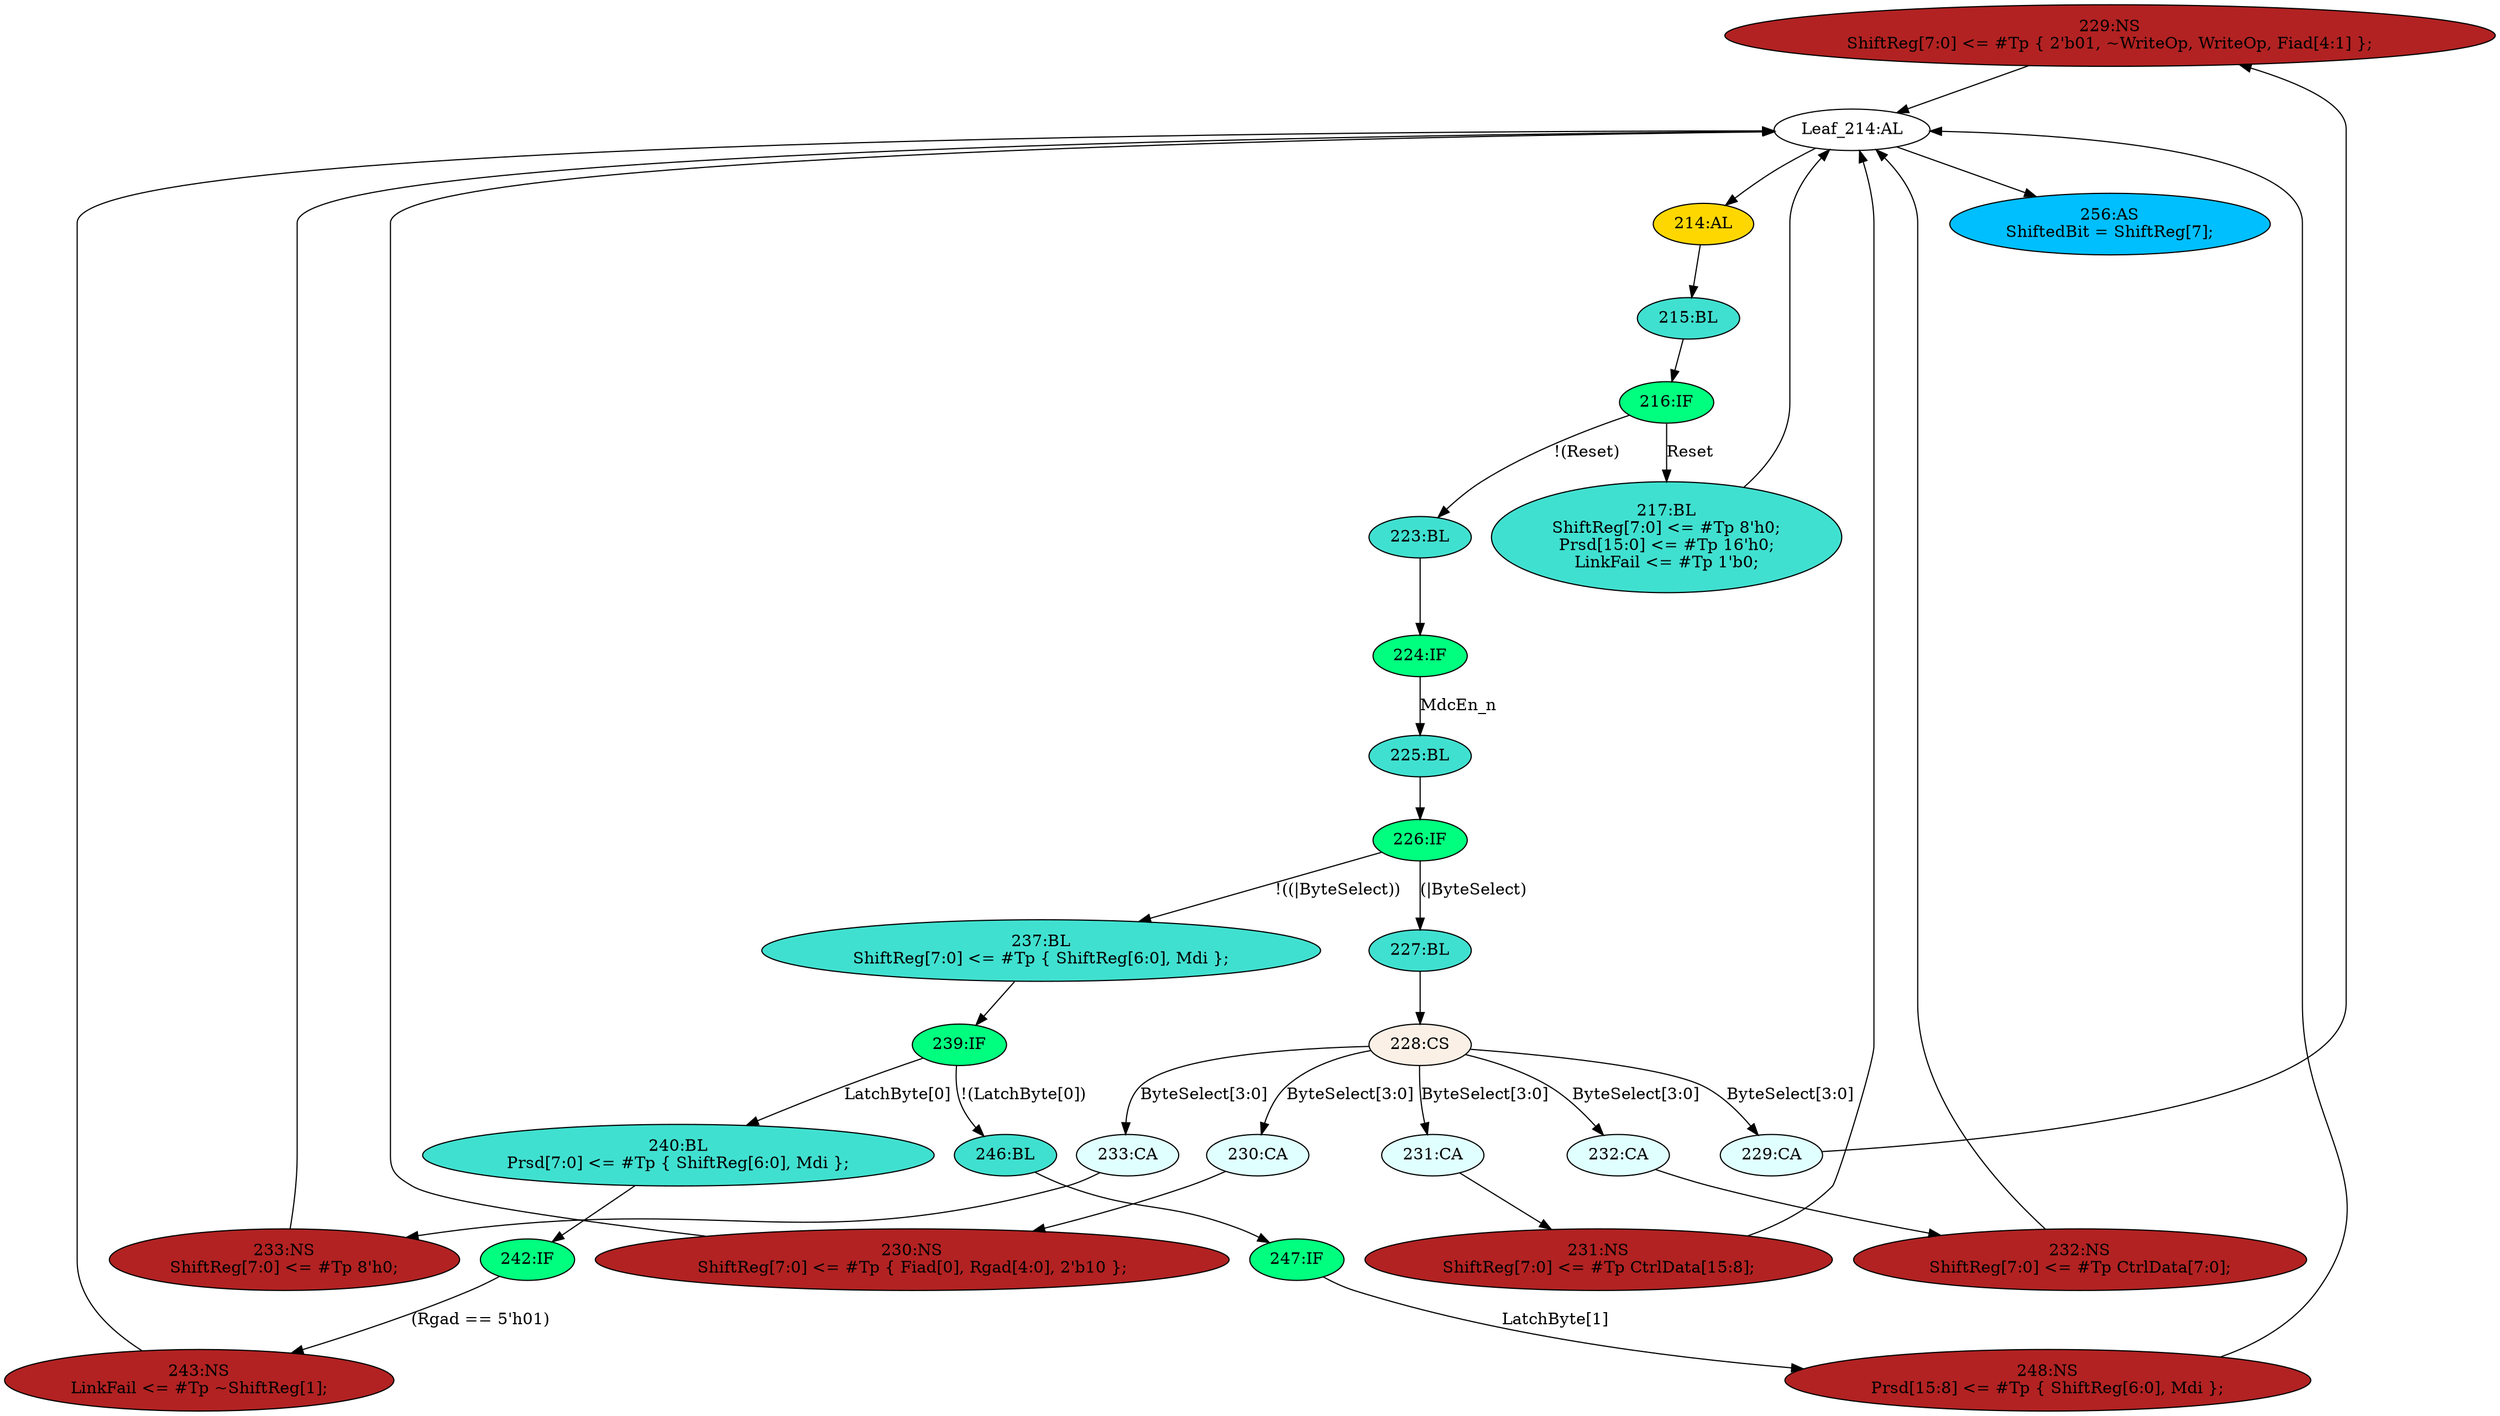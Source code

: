 strict digraph "compose( ,  )" {
	node [label="\N"];
	"229:NS"	 [ast="<pyverilog.vparser.ast.NonblockingSubstitution object at 0x7f413439c3d0>",
		fillcolor=firebrick,
		label="229:NS
ShiftReg[7:0] <= #Tp { 2'b01, ~WriteOp, WriteOp, Fiad[4:1] };",
		statements="[<pyverilog.vparser.ast.NonblockingSubstitution object at 0x7f413439c3d0>]",
		style=filled,
		typ=NonblockingSubstitution];
	"Leaf_214:AL"	 [def_var="['ShiftReg', 'LinkFail', 'Prsd']",
		label="Leaf_214:AL"];
	"229:NS" -> "Leaf_214:AL"	 [cond="[]",
		lineno=None];
	"256:AS"	 [ast="<pyverilog.vparser.ast.Assign object at 0x7f4134393e90>",
		def_var="['ShiftedBit']",
		fillcolor=deepskyblue,
		label="256:AS
ShiftedBit = ShiftReg[7];",
		statements="[]",
		style=filled,
		typ=Assign,
		use_var="['ShiftReg']"];
	"215:BL"	 [ast="<pyverilog.vparser.ast.Block object at 0x7f4133f84190>",
		fillcolor=turquoise,
		label="215:BL",
		statements="[]",
		style=filled,
		typ=Block];
	"216:IF"	 [ast="<pyverilog.vparser.ast.IfStatement object at 0x7f4133f84910>",
		fillcolor=springgreen,
		label="216:IF",
		statements="[]",
		style=filled,
		typ=IfStatement];
	"215:BL" -> "216:IF"	 [cond="[]",
		lineno=None];
	"243:NS"	 [ast="<pyverilog.vparser.ast.NonblockingSubstitution object at 0x7f4134395190>",
		fillcolor=firebrick,
		label="243:NS
LinkFail <= #Tp ~ShiftReg[1];",
		statements="[<pyverilog.vparser.ast.NonblockingSubstitution object at 0x7f4134395190>]",
		style=filled,
		typ=NonblockingSubstitution];
	"243:NS" -> "Leaf_214:AL"	 [cond="[]",
		lineno=None];
	"233:CA"	 [ast="<pyverilog.vparser.ast.Case object at 0x7f4134393290>",
		fillcolor=lightcyan,
		label="233:CA",
		statements="[]",
		style=filled,
		typ=Case];
	"233:NS"	 [ast="<pyverilog.vparser.ast.NonblockingSubstitution object at 0x7f4134393350>",
		fillcolor=firebrick,
		label="233:NS
ShiftReg[7:0] <= #Tp 8'h0;",
		statements="[<pyverilog.vparser.ast.NonblockingSubstitution object at 0x7f4134393350>]",
		style=filled,
		typ=NonblockingSubstitution];
	"233:CA" -> "233:NS"	 [cond="[]",
		lineno=None];
	"224:IF"	 [ast="<pyverilog.vparser.ast.IfStatement object at 0x7f4133f84ad0>",
		fillcolor=springgreen,
		label="224:IF",
		statements="[]",
		style=filled,
		typ=IfStatement];
	"225:BL"	 [ast="<pyverilog.vparser.ast.Block object at 0x7f4133f84b10>",
		fillcolor=turquoise,
		label="225:BL",
		statements="[]",
		style=filled,
		typ=Block];
	"224:IF" -> "225:BL"	 [cond="['MdcEn_n']",
		label=MdcEn_n,
		lineno=224];
	"246:BL"	 [ast="<pyverilog.vparser.ast.Block object at 0x7f4134393d90>",
		fillcolor=turquoise,
		label="246:BL",
		statements="[]",
		style=filled,
		typ=Block];
	"247:IF"	 [ast="<pyverilog.vparser.ast.IfStatement object at 0x7f4134395490>",
		fillcolor=springgreen,
		label="247:IF",
		statements="[]",
		style=filled,
		typ=IfStatement];
	"246:BL" -> "247:IF"	 [cond="[]",
		lineno=None];
	"231:NS"	 [ast="<pyverilog.vparser.ast.NonblockingSubstitution object at 0x7f413439cc50>",
		fillcolor=firebrick,
		label="231:NS
ShiftReg[7:0] <= #Tp CtrlData[15:8];",
		statements="[<pyverilog.vparser.ast.NonblockingSubstitution object at 0x7f413439cc50>]",
		style=filled,
		typ=NonblockingSubstitution];
	"231:NS" -> "Leaf_214:AL"	 [cond="[]",
		lineno=None];
	"230:CA"	 [ast="<pyverilog.vparser.ast.Case object at 0x7f413439c590>",
		fillcolor=lightcyan,
		label="230:CA",
		statements="[]",
		style=filled,
		typ=Case];
	"230:NS"	 [ast="<pyverilog.vparser.ast.NonblockingSubstitution object at 0x7f413439c8d0>",
		fillcolor=firebrick,
		label="230:NS
ShiftReg[7:0] <= #Tp { Fiad[0], Rgad[4:0], 2'b10 };",
		statements="[<pyverilog.vparser.ast.NonblockingSubstitution object at 0x7f413439c8d0>]",
		style=filled,
		typ=NonblockingSubstitution];
	"230:CA" -> "230:NS"	 [cond="[]",
		lineno=None];
	"228:CS"	 [ast="<pyverilog.vparser.ast.CaseStatement object at 0x7f4134393110>",
		fillcolor=linen,
		label="228:CS",
		statements="[]",
		style=filled,
		typ=CaseStatement];
	"228:CS" -> "233:CA"	 [cond="['ByteSelect']",
		label="ByteSelect[3:0]",
		lineno=228];
	"228:CS" -> "230:CA"	 [cond="['ByteSelect']",
		label="ByteSelect[3:0]",
		lineno=228];
	"231:CA"	 [ast="<pyverilog.vparser.ast.Case object at 0x7f413439cad0>",
		fillcolor=lightcyan,
		label="231:CA",
		statements="[]",
		style=filled,
		typ=Case];
	"228:CS" -> "231:CA"	 [cond="['ByteSelect']",
		label="ByteSelect[3:0]",
		lineno=228];
	"232:CA"	 [ast="<pyverilog.vparser.ast.Case object at 0x7f413439ce90>",
		fillcolor=lightcyan,
		label="232:CA",
		statements="[]",
		style=filled,
		typ=Case];
	"228:CS" -> "232:CA"	 [cond="['ByteSelect']",
		label="ByteSelect[3:0]",
		lineno=228];
	"229:CA"	 [ast="<pyverilog.vparser.ast.Case object at 0x7f413439c050>",
		fillcolor=lightcyan,
		label="229:CA",
		statements="[]",
		style=filled,
		typ=Case];
	"228:CS" -> "229:CA"	 [cond="['ByteSelect']",
		label="ByteSelect[3:0]",
		lineno=228];
	"217:BL"	 [ast="<pyverilog.vparser.ast.Block object at 0x7f4133f84750>",
		fillcolor=turquoise,
		label="217:BL
ShiftReg[7:0] <= #Tp 8'h0;
Prsd[15:0] <= #Tp 16'h0;
LinkFail <= #Tp 1'b0;",
		statements="[<pyverilog.vparser.ast.NonblockingSubstitution object at 0x7f4133f84490>, <pyverilog.vparser.ast.NonblockingSubstitution object \
at 0x7f4133f84710>, <pyverilog.vparser.ast.NonblockingSubstitution object at 0x7f4133f848d0>]",
		style=filled,
		typ=Block];
	"217:BL" -> "Leaf_214:AL"	 [cond="[]",
		lineno=None];
	"231:CA" -> "231:NS"	 [cond="[]",
		lineno=None];
	"223:BL"	 [ast="<pyverilog.vparser.ast.Block object at 0x7f4133f84990>",
		fillcolor=turquoise,
		label="223:BL",
		statements="[]",
		style=filled,
		typ=Block];
	"223:BL" -> "224:IF"	 [cond="[]",
		lineno=None];
	"216:IF" -> "217:BL"	 [cond="['Reset']",
		label=Reset,
		lineno=216];
	"216:IF" -> "223:BL"	 [cond="['Reset']",
		label="!(Reset)",
		lineno=216];
	"214:AL"	 [ast="<pyverilog.vparser.ast.Always object at 0x7f4133f841d0>",
		clk_sens=True,
		fillcolor=gold,
		label="214:AL",
		sens="['Clk', 'Reset']",
		statements="[]",
		style=filled,
		typ=Always,
		use_var="['Reset', 'Mdi', 'WriteOp', 'MdcEn_n', 'Fiad', 'Rgad', 'LatchByte', 'ShiftReg', 'CtrlData', 'ByteSelect']"];
	"214:AL" -> "215:BL"	 [cond="[]",
		lineno=None];
	"227:BL"	 [ast="<pyverilog.vparser.ast.Block object at 0x7f4133f84c10>",
		fillcolor=turquoise,
		label="227:BL",
		statements="[]",
		style=filled,
		typ=Block];
	"227:BL" -> "228:CS"	 [cond="[]",
		lineno=None];
	"237:BL"	 [ast="<pyverilog.vparser.ast.Block object at 0x7f4134393810>",
		fillcolor=turquoise,
		label="237:BL
ShiftReg[7:0] <= #Tp { ShiftReg[6:0], Mdi };",
		statements="[<pyverilog.vparser.ast.NonblockingSubstitution object at 0x7f4134393790>]",
		style=filled,
		typ=Block];
	"239:IF"	 [ast="<pyverilog.vparser.ast.IfStatement object at 0x7f4134395210>",
		fillcolor=springgreen,
		label="239:IF",
		statements="[]",
		style=filled,
		typ=IfStatement];
	"237:BL" -> "239:IF"	 [cond="[]",
		lineno=None];
	"Leaf_214:AL" -> "256:AS";
	"Leaf_214:AL" -> "214:AL";
	"232:NS"	 [ast="<pyverilog.vparser.ast.NonblockingSubstitution object at 0x7f4134393050>",
		fillcolor=firebrick,
		label="232:NS
ShiftReg[7:0] <= #Tp CtrlData[7:0];",
		statements="[<pyverilog.vparser.ast.NonblockingSubstitution object at 0x7f4134393050>]",
		style=filled,
		typ=NonblockingSubstitution];
	"232:CA" -> "232:NS"	 [cond="[]",
		lineno=None];
	"242:IF"	 [ast="<pyverilog.vparser.ast.IfStatement object at 0x7f4134393ed0>",
		fillcolor=springgreen,
		label="242:IF",
		statements="[]",
		style=filled,
		typ=IfStatement];
	"242:IF" -> "243:NS"	 [cond="['Rgad']",
		label="(Rgad == 5'h01)",
		lineno=242];
	"239:IF" -> "246:BL"	 [cond="['LatchByte']",
		label="!(LatchByte[0])",
		lineno=239];
	"240:BL"	 [ast="<pyverilog.vparser.ast.Block object at 0x7f4134393dd0>",
		fillcolor=turquoise,
		label="240:BL
Prsd[7:0] <= #Tp { ShiftReg[6:0], Mdi };",
		statements="[<pyverilog.vparser.ast.NonblockingSubstitution object at 0x7f4134393d50>]",
		style=filled,
		typ=Block];
	"239:IF" -> "240:BL"	 [cond="['LatchByte']",
		label="LatchByte[0]",
		lineno=239];
	"232:NS" -> "Leaf_214:AL"	 [cond="[]",
		lineno=None];
	"233:NS" -> "Leaf_214:AL"	 [cond="[]",
		lineno=None];
	"248:NS"	 [ast="<pyverilog.vparser.ast.NonblockingSubstitution object at 0x7f4134395690>",
		fillcolor=firebrick,
		label="248:NS
Prsd[15:8] <= #Tp { ShiftReg[6:0], Mdi };",
		statements="[<pyverilog.vparser.ast.NonblockingSubstitution object at 0x7f4134395690>]",
		style=filled,
		typ=NonblockingSubstitution];
	"248:NS" -> "Leaf_214:AL"	 [cond="[]",
		lineno=None];
	"229:CA" -> "229:NS"	 [cond="[]",
		lineno=None];
	"230:NS" -> "Leaf_214:AL"	 [cond="[]",
		lineno=None];
	"240:BL" -> "242:IF"	 [cond="[]",
		lineno=None];
	"247:IF" -> "248:NS"	 [cond="['LatchByte']",
		label="LatchByte[1]",
		lineno=247];
	"226:IF"	 [ast="<pyverilog.vparser.ast.IfStatement object at 0x7f4134393390>",
		fillcolor=springgreen,
		label="226:IF",
		statements="[]",
		style=filled,
		typ=IfStatement];
	"225:BL" -> "226:IF"	 [cond="[]",
		lineno=None];
	"226:IF" -> "227:BL"	 [cond="['ByteSelect']",
		label="(|ByteSelect)",
		lineno=226];
	"226:IF" -> "237:BL"	 [cond="['ByteSelect']",
		label="!((|ByteSelect))",
		lineno=226];
}
